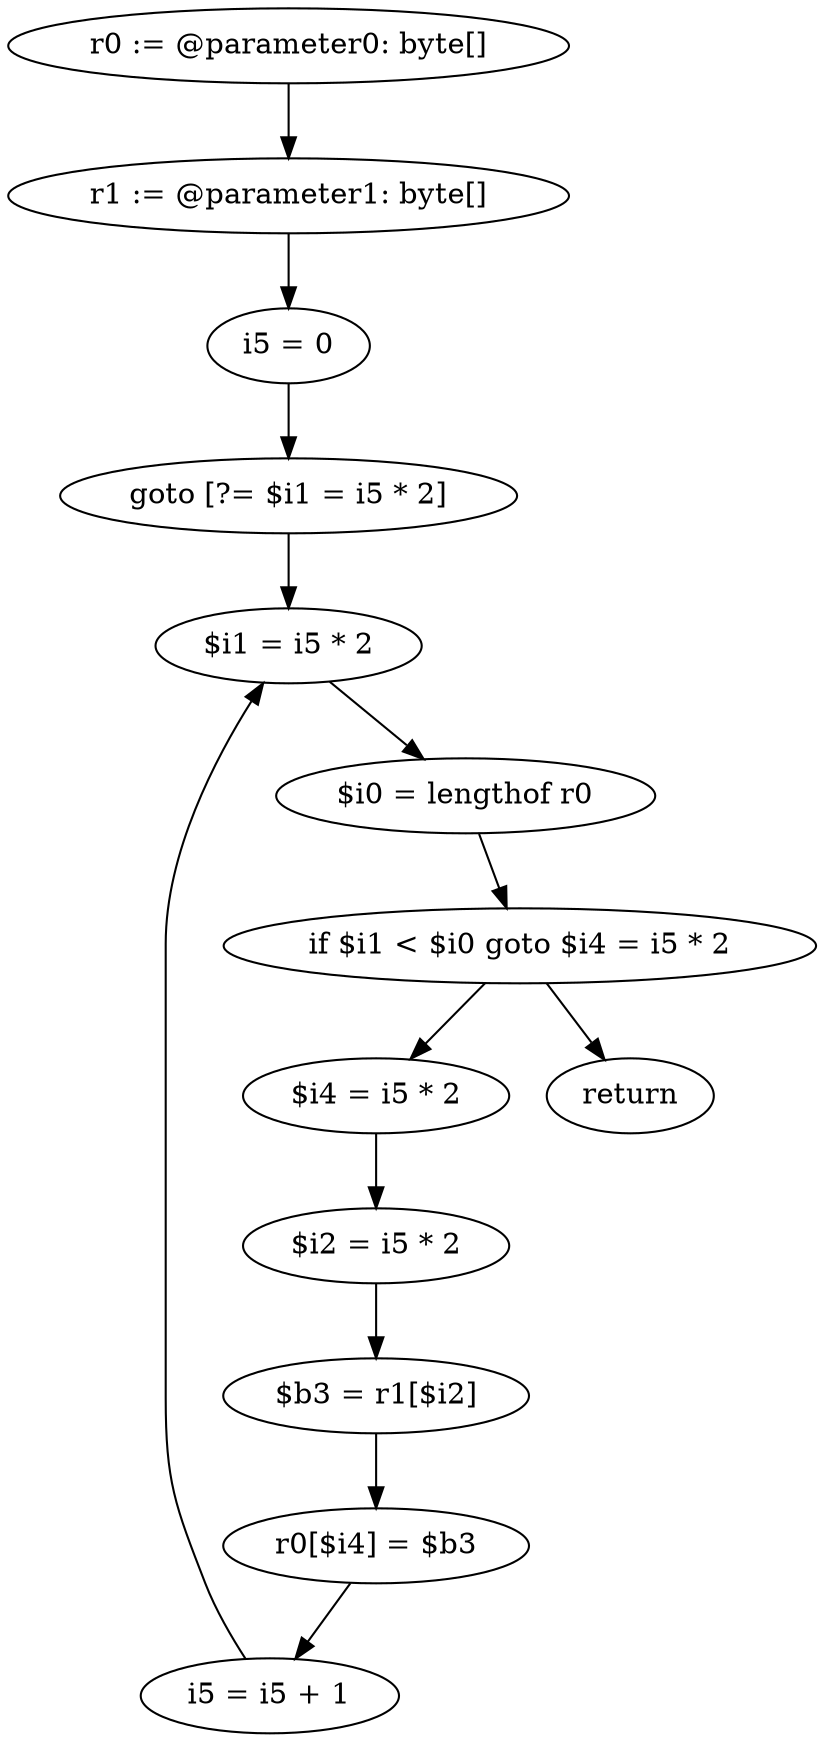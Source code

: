 digraph "unitGraph" {
    "r0 := @parameter0: byte[]"
    "r1 := @parameter1: byte[]"
    "i5 = 0"
    "goto [?= $i1 = i5 * 2]"
    "$i4 = i5 * 2"
    "$i2 = i5 * 2"
    "$b3 = r1[$i2]"
    "r0[$i4] = $b3"
    "i5 = i5 + 1"
    "$i1 = i5 * 2"
    "$i0 = lengthof r0"
    "if $i1 < $i0 goto $i4 = i5 * 2"
    "return"
    "r0 := @parameter0: byte[]"->"r1 := @parameter1: byte[]";
    "r1 := @parameter1: byte[]"->"i5 = 0";
    "i5 = 0"->"goto [?= $i1 = i5 * 2]";
    "goto [?= $i1 = i5 * 2]"->"$i1 = i5 * 2";
    "$i4 = i5 * 2"->"$i2 = i5 * 2";
    "$i2 = i5 * 2"->"$b3 = r1[$i2]";
    "$b3 = r1[$i2]"->"r0[$i4] = $b3";
    "r0[$i4] = $b3"->"i5 = i5 + 1";
    "i5 = i5 + 1"->"$i1 = i5 * 2";
    "$i1 = i5 * 2"->"$i0 = lengthof r0";
    "$i0 = lengthof r0"->"if $i1 < $i0 goto $i4 = i5 * 2";
    "if $i1 < $i0 goto $i4 = i5 * 2"->"return";
    "if $i1 < $i0 goto $i4 = i5 * 2"->"$i4 = i5 * 2";
}
